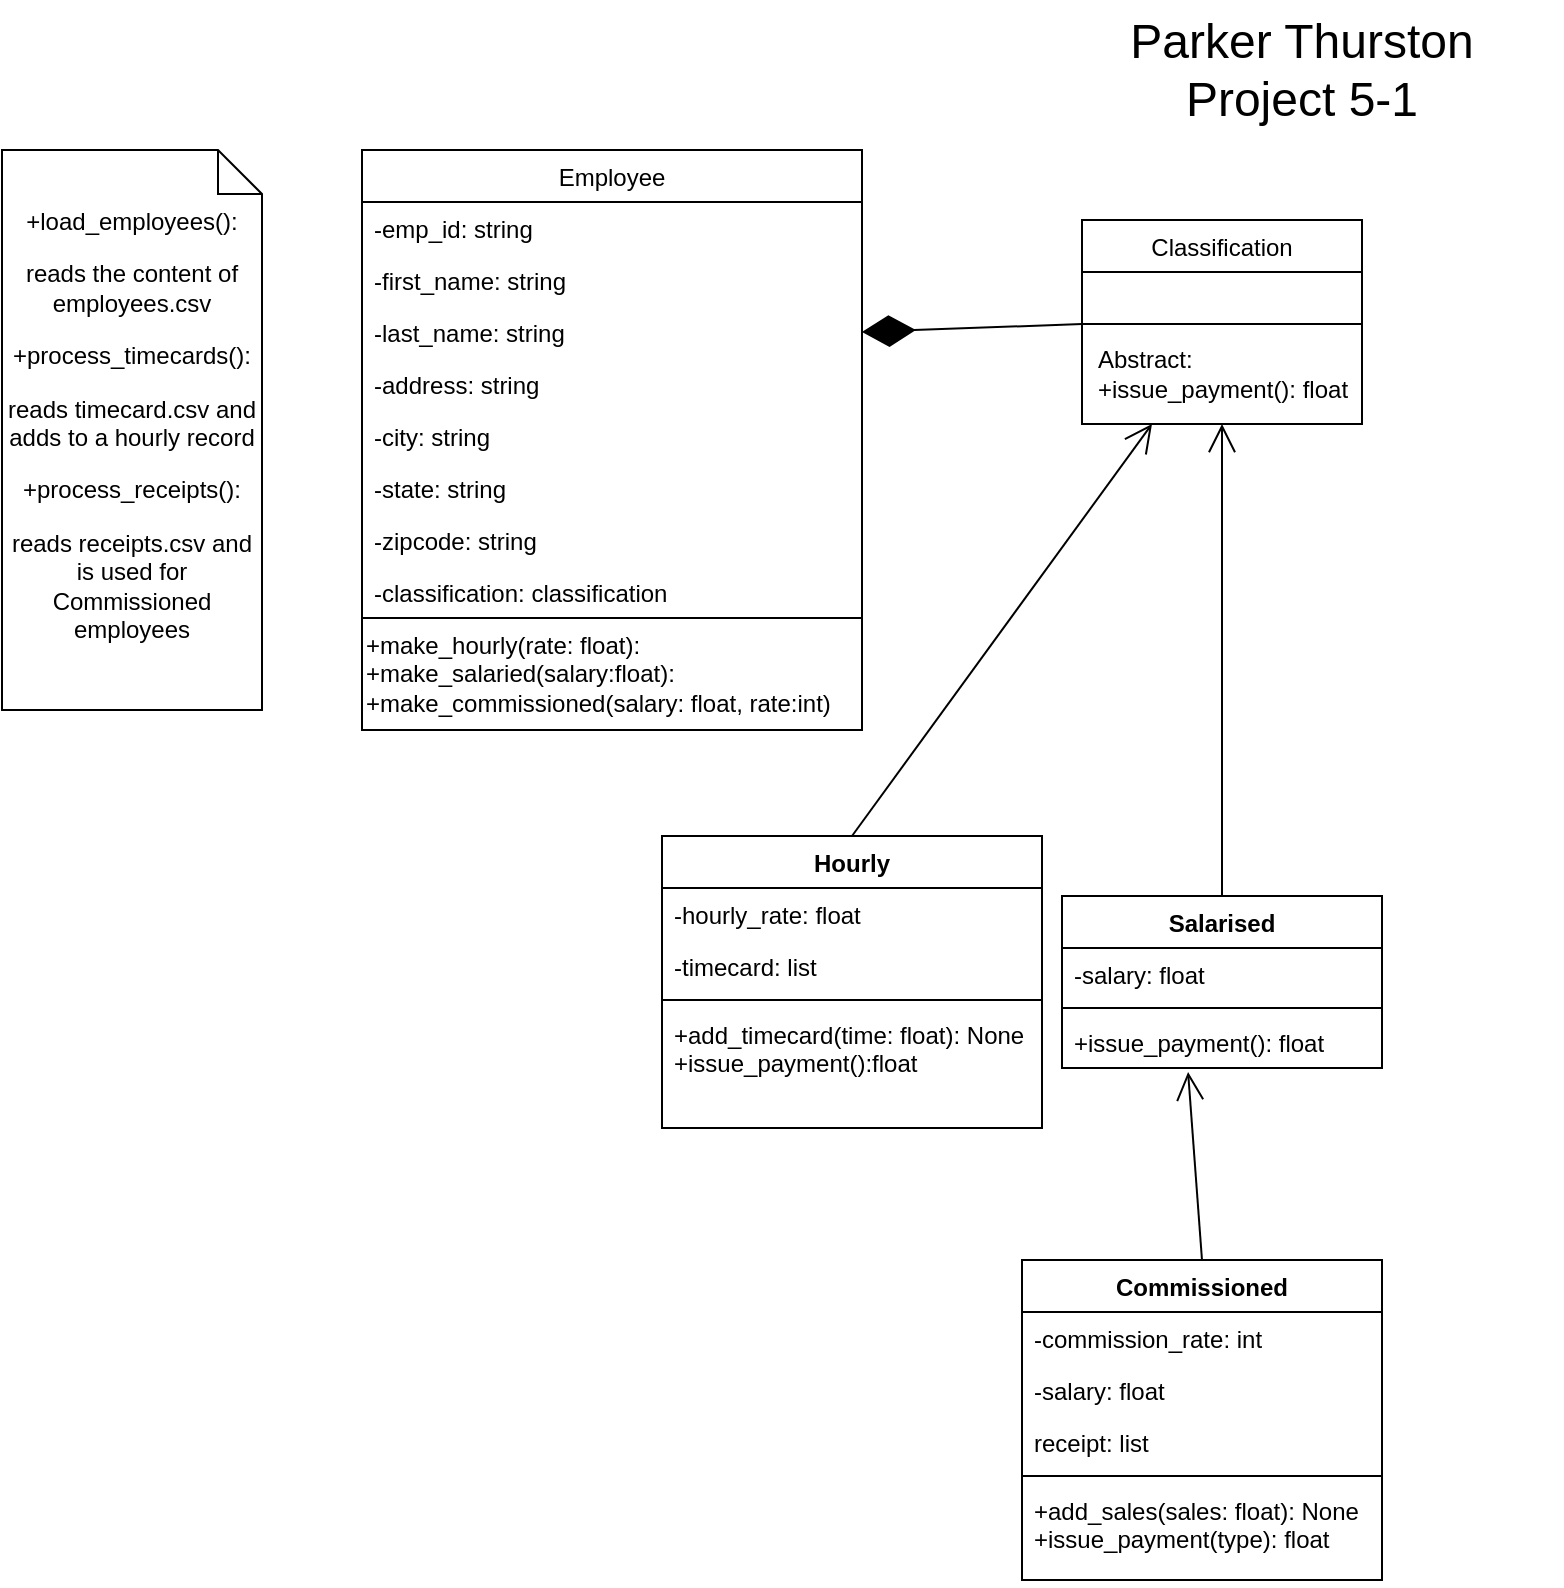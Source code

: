 <mxfile version="13.8.7"><diagram id="HvYMLdUWuXiZIALMGrdY" name="Page-1"><mxGraphModel dx="2031" dy="1130" grid="1" gridSize="10" guides="1" tooltips="1" connect="1" arrows="1" fold="1" page="1" pageScale="1" pageWidth="850" pageHeight="1100" math="0" shadow="0"><root><mxCell id="0"/><mxCell id="1" parent="0"/><mxCell id="fk_O61HdYi5KUIBFM48R-2" value="Employee" style="swimlane;fontStyle=0;childLayout=stackLayout;horizontal=1;startSize=26;fillColor=none;horizontalStack=0;resizeParent=1;resizeParentMax=0;resizeLast=0;collapsible=1;marginBottom=0;" parent="1" vertex="1"><mxGeometry x="220" y="105" width="250" height="290" as="geometry"/></mxCell><mxCell id="fk_O61HdYi5KUIBFM48R-3" value="-emp_id: string" style="text;strokeColor=none;fillColor=none;align=left;verticalAlign=top;spacingLeft=4;spacingRight=4;overflow=hidden;rotatable=0;points=[[0,0.5],[1,0.5]];portConstraint=eastwest;" parent="fk_O61HdYi5KUIBFM48R-2" vertex="1"><mxGeometry y="26" width="250" height="26" as="geometry"/></mxCell><mxCell id="fk_O61HdYi5KUIBFM48R-4" value="-first_name: string" style="text;strokeColor=none;fillColor=none;align=left;verticalAlign=top;spacingLeft=4;spacingRight=4;overflow=hidden;rotatable=0;points=[[0,0.5],[1,0.5]];portConstraint=eastwest;" parent="fk_O61HdYi5KUIBFM48R-2" vertex="1"><mxGeometry y="52" width="250" height="26" as="geometry"/></mxCell><mxCell id="fk_O61HdYi5KUIBFM48R-5" value="-last_name: string" style="text;strokeColor=none;fillColor=none;align=left;verticalAlign=top;spacingLeft=4;spacingRight=4;overflow=hidden;rotatable=0;points=[[0,0.5],[1,0.5]];portConstraint=eastwest;" parent="fk_O61HdYi5KUIBFM48R-2" vertex="1"><mxGeometry y="78" width="250" height="26" as="geometry"/></mxCell><mxCell id="fk_O61HdYi5KUIBFM48R-13" value="-address: string" style="text;strokeColor=none;fillColor=none;align=left;verticalAlign=top;spacingLeft=4;spacingRight=4;overflow=hidden;rotatable=0;points=[[0,0.5],[1,0.5]];portConstraint=eastwest;" parent="fk_O61HdYi5KUIBFM48R-2" vertex="1"><mxGeometry y="104" width="250" height="26" as="geometry"/></mxCell><mxCell id="fk_O61HdYi5KUIBFM48R-11" value="-city: string" style="text;strokeColor=none;fillColor=none;align=left;verticalAlign=top;spacingLeft=4;spacingRight=4;overflow=hidden;rotatable=0;points=[[0,0.5],[1,0.5]];portConstraint=eastwest;" parent="fk_O61HdYi5KUIBFM48R-2" vertex="1"><mxGeometry y="130" width="250" height="26" as="geometry"/></mxCell><mxCell id="fk_O61HdYi5KUIBFM48R-14" value="-state: string" style="text;strokeColor=none;fillColor=none;align=left;verticalAlign=top;spacingLeft=4;spacingRight=4;overflow=hidden;rotatable=0;points=[[0,0.5],[1,0.5]];portConstraint=eastwest;" parent="fk_O61HdYi5KUIBFM48R-2" vertex="1"><mxGeometry y="156" width="250" height="26" as="geometry"/></mxCell><mxCell id="fk_O61HdYi5KUIBFM48R-15" value="-zipcode: string" style="text;strokeColor=none;fillColor=none;align=left;verticalAlign=top;spacingLeft=4;spacingRight=4;overflow=hidden;rotatable=0;points=[[0,0.5],[1,0.5]];portConstraint=eastwest;" parent="fk_O61HdYi5KUIBFM48R-2" vertex="1"><mxGeometry y="182" width="250" height="26" as="geometry"/></mxCell><mxCell id="fk_O61HdYi5KUIBFM48R-16" value="-classification: classification" style="text;strokeColor=none;fillColor=none;align=left;verticalAlign=top;spacingLeft=4;spacingRight=4;overflow=hidden;rotatable=0;points=[[0,0.5],[1,0.5]];portConstraint=eastwest;" parent="fk_O61HdYi5KUIBFM48R-2" vertex="1"><mxGeometry y="208" width="250" height="26" as="geometry"/></mxCell><mxCell id="fk_O61HdYi5KUIBFM48R-20" value="&lt;div&gt;&lt;font face=&quot;Helvetica&quot;&gt;+make_hourly(rate: float):&lt;/font&gt;&lt;/div&gt;&lt;div&gt;&lt;font face=&quot;Helvetica&quot;&gt;+make_salaried(salary:float):&lt;/font&gt;&lt;/div&gt;&lt;div&gt;&lt;font face=&quot;Helvetica&quot;&gt;+make_commissioned(salary: float, rate:int)&lt;br&gt;&lt;/font&gt;&lt;/div&gt;" style="html=1;align=left;" parent="fk_O61HdYi5KUIBFM48R-2" vertex="1"><mxGeometry y="234" width="250" height="56" as="geometry"/></mxCell><mxCell id="fk_O61HdYi5KUIBFM48R-7" value="Classification" style="swimlane;fontStyle=0;childLayout=stackLayout;horizontal=1;startSize=26;fillColor=none;horizontalStack=0;resizeParent=1;resizeParentMax=0;resizeLast=0;collapsible=1;marginBottom=0;" parent="1" vertex="1"><mxGeometry x="580" y="140" width="140" height="102" as="geometry"/></mxCell><mxCell id="fk_O61HdYi5KUIBFM48R-9" value=" " style="text;strokeColor=none;fillColor=none;align=left;verticalAlign=top;spacingLeft=4;spacingRight=4;overflow=hidden;rotatable=0;points=[[0,0.5],[1,0.5]];portConstraint=eastwest;" parent="fk_O61HdYi5KUIBFM48R-7" vertex="1"><mxGeometry y="26" width="140" height="26" as="geometry"/></mxCell><mxCell id="fk_O61HdYi5KUIBFM48R-21" value="&lt;div align=&quot;left&quot;&gt;Abstract:&lt;br&gt;&lt;/div&gt;&lt;div align=&quot;left&quot;&gt;+issue_payment(): float&lt;/div&gt;" style="html=1;" parent="fk_O61HdYi5KUIBFM48R-7" vertex="1"><mxGeometry y="52" width="140" height="50" as="geometry"/></mxCell><mxCell id="fk_O61HdYi5KUIBFM48R-23" value="Hourly" style="swimlane;fontStyle=1;align=center;verticalAlign=top;childLayout=stackLayout;horizontal=1;startSize=26;horizontalStack=0;resizeParent=1;resizeParentMax=0;resizeLast=0;collapsible=1;marginBottom=0;" parent="1" vertex="1"><mxGeometry x="370" y="448" width="190" height="146" as="geometry"/></mxCell><mxCell id="fk_O61HdYi5KUIBFM48R-24" value="-hourly_rate: float" style="text;strokeColor=none;fillColor=none;align=left;verticalAlign=top;spacingLeft=4;spacingRight=4;overflow=hidden;rotatable=0;points=[[0,0.5],[1,0.5]];portConstraint=eastwest;" parent="fk_O61HdYi5KUIBFM48R-23" vertex="1"><mxGeometry y="26" width="190" height="26" as="geometry"/></mxCell><mxCell id="HdBiZUCkDZ0n1NzQRi_o-5" value="-timecard: list" style="text;strokeColor=none;fillColor=none;align=left;verticalAlign=top;spacingLeft=4;spacingRight=4;overflow=hidden;rotatable=0;points=[[0,0.5],[1,0.5]];portConstraint=eastwest;" vertex="1" parent="fk_O61HdYi5KUIBFM48R-23"><mxGeometry y="52" width="190" height="26" as="geometry"/></mxCell><mxCell id="fk_O61HdYi5KUIBFM48R-25" value="" style="line;strokeWidth=1;fillColor=none;align=left;verticalAlign=middle;spacingTop=-1;spacingLeft=3;spacingRight=3;rotatable=0;labelPosition=right;points=[];portConstraint=eastwest;" parent="fk_O61HdYi5KUIBFM48R-23" vertex="1"><mxGeometry y="78" width="190" height="8" as="geometry"/></mxCell><mxCell id="fk_O61HdYi5KUIBFM48R-26" value="+add_timecard(time: float): None&#xA;+issue_payment():float&#xA;" style="text;strokeColor=none;fillColor=none;align=left;verticalAlign=top;spacingLeft=4;spacingRight=4;overflow=hidden;rotatable=0;points=[[0,0.5],[1,0.5]];portConstraint=eastwest;" parent="fk_O61HdYi5KUIBFM48R-23" vertex="1"><mxGeometry y="86" width="190" height="60" as="geometry"/></mxCell><mxCell id="fk_O61HdYi5KUIBFM48R-28" value="" style="endArrow=open;endFill=1;endSize=12;html=1;entryX=0.25;entryY=1;entryDx=0;entryDy=0;exitX=0.5;exitY=0;exitDx=0;exitDy=0;" parent="1" source="fk_O61HdYi5KUIBFM48R-23" target="fk_O61HdYi5KUIBFM48R-21" edge="1"><mxGeometry width="160" relative="1" as="geometry"><mxPoint x="380" y="470" as="sourcePoint"/><mxPoint x="460" y="400" as="targetPoint"/></mxGeometry></mxCell><mxCell id="fk_O61HdYi5KUIBFM48R-29" value="Salarised" style="swimlane;fontStyle=1;align=center;verticalAlign=top;childLayout=stackLayout;horizontal=1;startSize=26;horizontalStack=0;resizeParent=1;resizeParentMax=0;resizeLast=0;collapsible=1;marginBottom=0;" parent="1" vertex="1"><mxGeometry x="570" y="478" width="160" height="86" as="geometry"/></mxCell><mxCell id="fk_O61HdYi5KUIBFM48R-30" value="-salary: float" style="text;strokeColor=none;fillColor=none;align=left;verticalAlign=top;spacingLeft=4;spacingRight=4;overflow=hidden;rotatable=0;points=[[0,0.5],[1,0.5]];portConstraint=eastwest;" parent="fk_O61HdYi5KUIBFM48R-29" vertex="1"><mxGeometry y="26" width="160" height="26" as="geometry"/></mxCell><mxCell id="fk_O61HdYi5KUIBFM48R-31" value="" style="line;strokeWidth=1;fillColor=none;align=left;verticalAlign=middle;spacingTop=-1;spacingLeft=3;spacingRight=3;rotatable=0;labelPosition=right;points=[];portConstraint=eastwest;" parent="fk_O61HdYi5KUIBFM48R-29" vertex="1"><mxGeometry y="52" width="160" height="8" as="geometry"/></mxCell><mxCell id="fk_O61HdYi5KUIBFM48R-32" value="+issue_payment(): float" style="text;strokeColor=none;fillColor=none;align=left;verticalAlign=top;spacingLeft=4;spacingRight=4;overflow=hidden;rotatable=0;points=[[0,0.5],[1,0.5]];portConstraint=eastwest;" parent="fk_O61HdYi5KUIBFM48R-29" vertex="1"><mxGeometry y="60" width="160" height="26" as="geometry"/></mxCell><mxCell id="fk_O61HdYi5KUIBFM48R-33" value="" style="endArrow=open;endFill=1;endSize=12;html=1;entryX=0.5;entryY=1;entryDx=0;entryDy=0;exitX=0.5;exitY=0;exitDx=0;exitDy=0;" parent="1" source="fk_O61HdYi5KUIBFM48R-29" target="fk_O61HdYi5KUIBFM48R-7" edge="1"><mxGeometry width="160" relative="1" as="geometry"><mxPoint x="460" y="400" as="sourcePoint"/><mxPoint x="620" y="400" as="targetPoint"/></mxGeometry></mxCell><mxCell id="fk_O61HdYi5KUIBFM48R-34" value="" style="endArrow=open;endFill=1;endSize=12;html=1;entryX=0.394;entryY=1.077;entryDx=0;entryDy=0;entryPerimeter=0;exitX=0.5;exitY=0;exitDx=0;exitDy=0;" parent="1" source="fk_O61HdYi5KUIBFM48R-35" target="fk_O61HdYi5KUIBFM48R-32" edge="1"><mxGeometry width="160" relative="1" as="geometry"><mxPoint x="563" y="650" as="sourcePoint"/><mxPoint x="570" y="490" as="targetPoint"/><Array as="points"/></mxGeometry></mxCell><mxCell id="fk_O61HdYi5KUIBFM48R-35" value="Commissioned" style="swimlane;fontStyle=1;align=center;verticalAlign=top;childLayout=stackLayout;horizontal=1;startSize=26;horizontalStack=0;resizeParent=1;resizeParentMax=0;resizeLast=0;collapsible=1;marginBottom=0;" parent="1" vertex="1"><mxGeometry x="550" y="660" width="180" height="160" as="geometry"/></mxCell><mxCell id="fk_O61HdYi5KUIBFM48R-36" value="-commission_rate: int&#xA;" style="text;strokeColor=none;fillColor=none;align=left;verticalAlign=top;spacingLeft=4;spacingRight=4;overflow=hidden;rotatable=0;points=[[0,0.5],[1,0.5]];portConstraint=eastwest;" parent="fk_O61HdYi5KUIBFM48R-35" vertex="1"><mxGeometry y="26" width="180" height="26" as="geometry"/></mxCell><mxCell id="HdBiZUCkDZ0n1NzQRi_o-2" value="-salary: float" style="text;strokeColor=none;fillColor=none;align=left;verticalAlign=top;spacingLeft=4;spacingRight=4;overflow=hidden;rotatable=0;points=[[0,0.5],[1,0.5]];portConstraint=eastwest;" vertex="1" parent="fk_O61HdYi5KUIBFM48R-35"><mxGeometry y="52" width="180" height="26" as="geometry"/></mxCell><mxCell id="HdBiZUCkDZ0n1NzQRi_o-4" value="receipt: list" style="text;strokeColor=none;fillColor=none;align=left;verticalAlign=top;spacingLeft=4;spacingRight=4;overflow=hidden;rotatable=0;points=[[0,0.5],[1,0.5]];portConstraint=eastwest;" vertex="1" parent="fk_O61HdYi5KUIBFM48R-35"><mxGeometry y="78" width="180" height="26" as="geometry"/></mxCell><mxCell id="fk_O61HdYi5KUIBFM48R-37" value="" style="line;strokeWidth=1;fillColor=none;align=left;verticalAlign=middle;spacingTop=-1;spacingLeft=3;spacingRight=3;rotatable=0;labelPosition=right;points=[];portConstraint=eastwest;" parent="fk_O61HdYi5KUIBFM48R-35" vertex="1"><mxGeometry y="104" width="180" height="8" as="geometry"/></mxCell><mxCell id="fk_O61HdYi5KUIBFM48R-38" value="+add_sales(sales: float): None&#xA;+issue_payment(type): float&#xA;" style="text;strokeColor=none;fillColor=none;align=left;verticalAlign=top;spacingLeft=4;spacingRight=4;overflow=hidden;rotatable=0;points=[[0,0.5],[1,0.5]];portConstraint=eastwest;" parent="fk_O61HdYi5KUIBFM48R-35" vertex="1"><mxGeometry y="112" width="180" height="48" as="geometry"/></mxCell><mxCell id="HdBiZUCkDZ0n1NzQRi_o-1" value="&lt;font face=&quot;Helvetica&quot;&gt;+load_employees():&lt;/font&gt;&lt;div&gt;&lt;p&gt;&lt;font face=&quot;Helvetica&quot;&gt; reads the content of employees.csv&lt;/font&gt;&lt;/p&gt;&lt;/div&gt;&lt;div&gt;&lt;p&gt;&lt;font face=&quot;Helvetica&quot;&gt;+process_timecards():&lt;/font&gt;&lt;/p&gt;&lt;p&gt;&lt;font face=&quot;Helvetica&quot;&gt; reads timecard.csv and adds to a hourly record&lt;br&gt;&lt;/font&gt;&lt;/p&gt;&lt;p&gt;&lt;font face=&quot;Helvetica&quot;&gt;+process_receipts():&lt;/font&gt;&lt;/p&gt;&lt;p&gt;&lt;font face=&quot;Helvetica&quot;&gt;reads receipts.csv &lt;/font&gt;&lt;font face=&quot;Helvetica&quot;&gt;and is used for Commissioned employees&lt;br&gt;&lt;/font&gt;&lt;/p&gt;&lt;/div&gt;&lt;div&gt;&lt;p&gt;&lt;font face=&quot;Helvetica&quot;&gt;&lt;br&gt;&lt;/font&gt;&lt;/p&gt;&lt;/div&gt;&lt;div&gt;&lt;p&gt;&lt;font face=&quot;Helvetica&quot;&gt;&lt;br&gt;&lt;/font&gt;&lt;/p&gt;&lt;/div&gt;" style="shape=note2;boundedLbl=1;whiteSpace=wrap;html=1;size=22;verticalAlign=top;align=center;" vertex="1" parent="1"><mxGeometry x="40" y="105" width="130" height="280" as="geometry"/></mxCell><mxCell id="fk_O61HdYi5KUIBFM48R-6" value="" style="endArrow=diamondThin;endFill=1;endSize=24;html=1;entryX=1;entryY=0.5;entryDx=0;entryDy=0;exitX=0;exitY=0;exitDx=0;exitDy=0;" parent="1" edge="1" target="fk_O61HdYi5KUIBFM48R-5" source="fk_O61HdYi5KUIBFM48R-21"><mxGeometry width="160" relative="1" as="geometry"><mxPoint x="490" y="190.5" as="sourcePoint"/><mxPoint x="360" y="190" as="targetPoint"/></mxGeometry></mxCell><mxCell id="HdBiZUCkDZ0n1NzQRi_o-6" value="&lt;div style=&quot;font-size: 24px&quot;&gt;&lt;font style=&quot;font-size: 24px&quot;&gt;Parker Thurston&lt;/font&gt;&lt;/div&gt;&lt;div style=&quot;font-size: 24px&quot;&gt;&lt;font style=&quot;font-size: 24px&quot;&gt;Project 5-1&lt;br&gt;&lt;/font&gt;&lt;/div&gt;" style="text;html=1;strokeColor=none;fillColor=none;align=center;verticalAlign=middle;whiteSpace=wrap;rounded=0;" vertex="1" parent="1"><mxGeometry x="560" y="30" width="260" height="70" as="geometry"/></mxCell></root></mxGraphModel></diagram></mxfile>